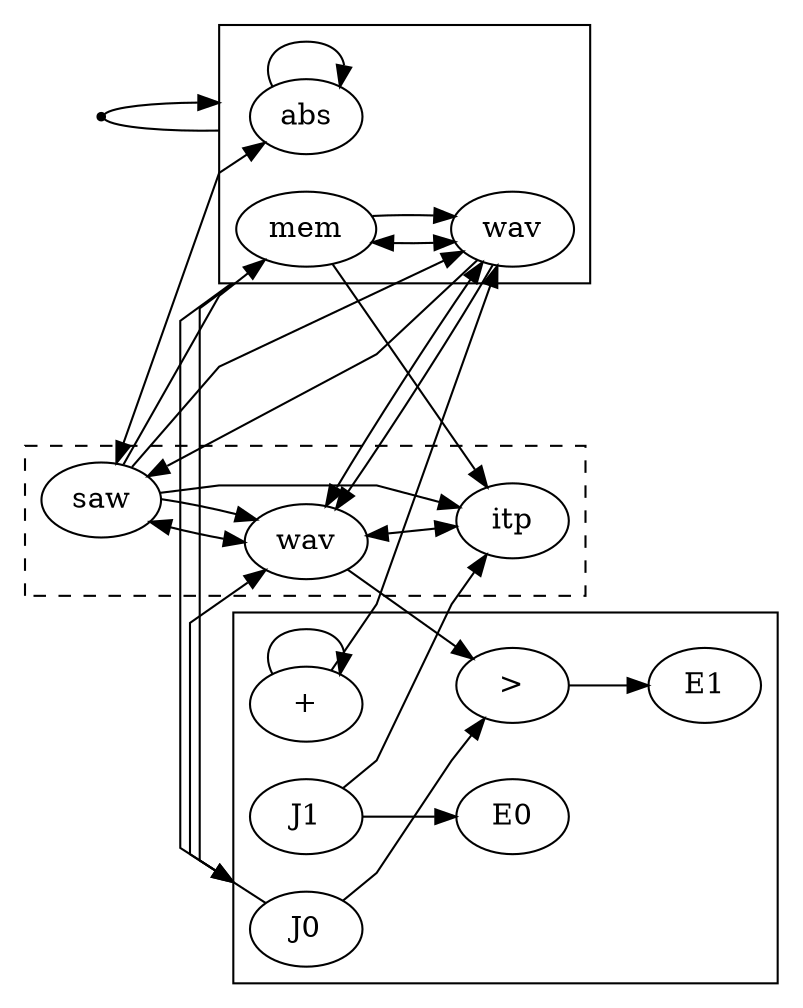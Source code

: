 digraph G {
  compound=true;
  splines=polyline;
  rankdir="LR";
  1 [shape="point"];
  subgraph cluster0 {
    saw;
    wav0 [label="wav"];
    itp;
    
    saw -> wav0 [dir=both];
    wav0 -> itp [dir=both];
    saw -> wav0;
    saw -> itp;
    
    graph [style=dashed];
  }
  subgraph cluster1 {
    wav1 [label="wav"];
    mem;
    abs;
    
    mem -> wav1 [dir = both];
    mem -> wav1;
    abs -> abs;
  }

  subgraph cluster2 {
    J0;
    ">";
    E0;
    J1;
    "+";
    E1;
    
    J0 -> ">";
    J1 -> E0;
    "+" -> "+";
    ">" -> E1;
  } 
  wav0 -> ">";
  J0 -> wav0;
  J1 -> itp;
  "+" -> wav1;
  
  mem -> J0 [ltail=cluster1,lhead=cluster2];
  mem -> J0 [ltail=cluster1,lhead=cluster2];
  abs -> 1 [ltail=cluster1, dir=none];
  1 -> abs [lhead=cluster1];
  
  saw -> abs [dir=both];
  saw -> mem;
  wav1 -> saw;
  saw -> wav1;
  wav1 -> wav0;
  mem -> itp;
  wav0 -> wav1 [dir=both];
  
}
